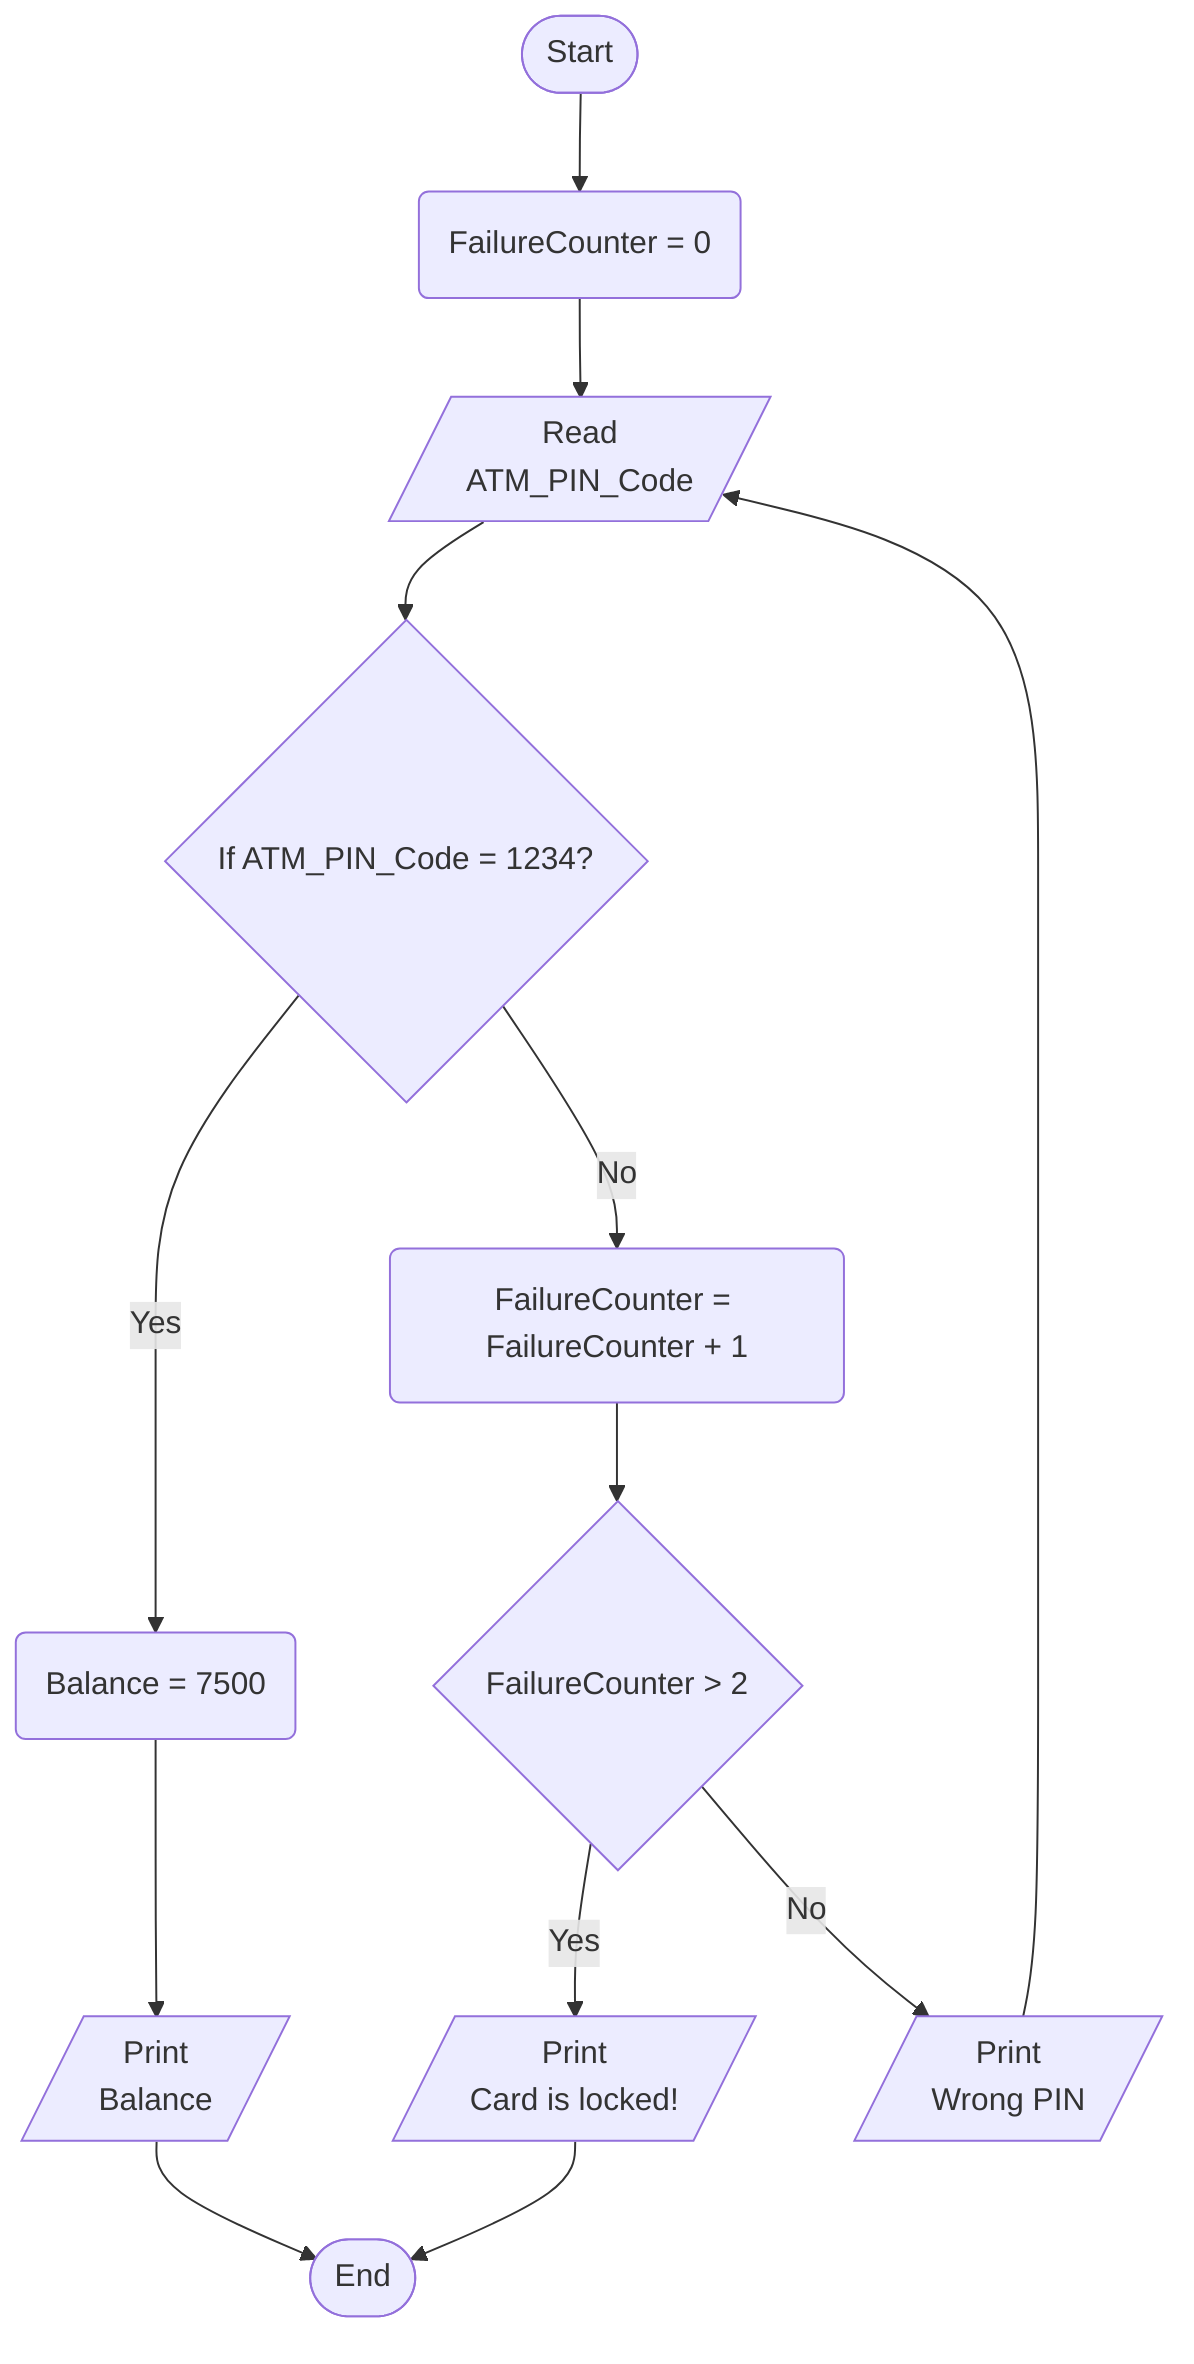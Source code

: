 %% Write a program to read the ATM PIN code from the user, Then check if PIN Code = 1234, Then show the balance to user, Otherwise print "Wrong PIN" and ask the user to enter the PIN again
%% Assume user balance is 7500
%% Only allow user to enter the ATM PIN code 3 times, if fails, print "Card is locked!"
%% Steps
%% Step 1: FailureCounter = 0
%% Step 2: read the ATM_PIN_Code
%% Step 3: If ATM_PIN_Code = 1234?, Then print balance, Otherwise print "Wrong PIN"
%% Step 4: If FailureCounter > 2, Then print "Card is locked!", Otherwise go to Step2

flowchart TD
    Start([Start])
    FailureCounter(FailureCounter = 0)
    ReadATM_PIN_Code[/Read\nATM_PIN_Code/]
    IsATM_PIN_CodeAccepted{If ATM_PIN_Code = 1234?}
    Balance(Balance = 7500)
    PrintBalance[/Print\nBalance/]
    IsFailureCounterBiggerThan2{FailureCounter > 2}
    IncreaseFailureCounter(FailureCounter = FailureCounter + 1)
    PrintCardIsLocked[/Print\nCard is locked!/]
    PrintWrongPIN[/Print\nWrong PIN/]
    End([End])
    Start --> FailureCounter --> ReadATM_PIN_Code --> IsATM_PIN_CodeAccepted -- Yes --> Balance --> PrintBalance --> End
    IsATM_PIN_CodeAccepted -- No --> IncreaseFailureCounter --> IsFailureCounterBiggerThan2 -- Yes --> PrintCardIsLocked --> End
    IsFailureCounterBiggerThan2 -- No --> PrintWrongPIN --> ReadATM_PIN_Code
